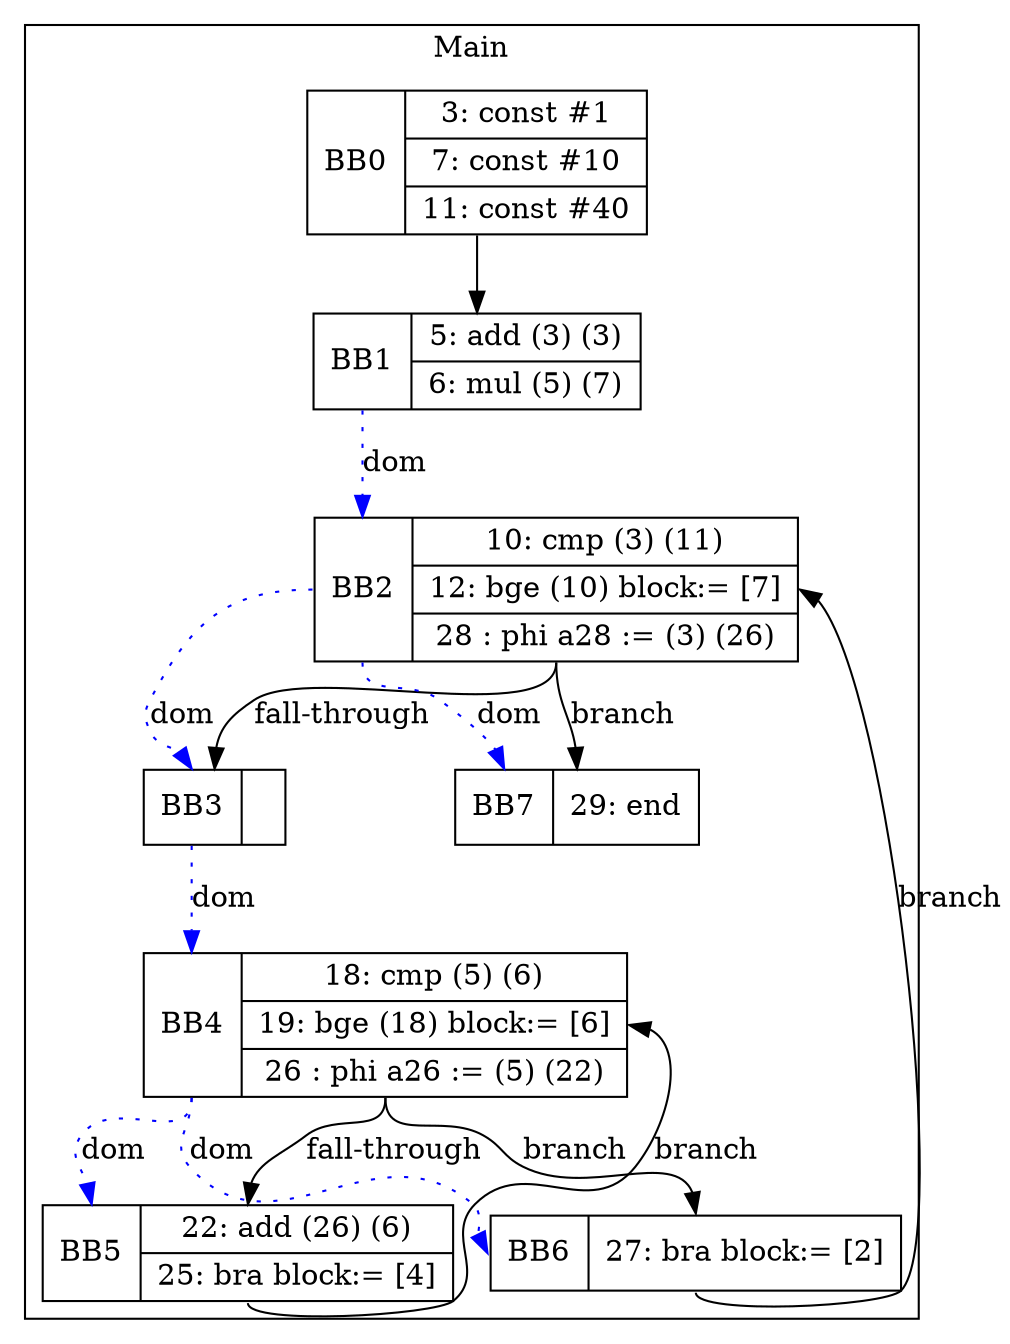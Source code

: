 digraph G {
node [shape=record];
subgraph cluster_main{
label = "Main";
BB0 [shape=record, label="<b>BB0|{3: const #1|7: const #10|11: const #40}"];
BB1 [shape=record, label="<b>BB1|{5: add (3) (3)|6: mul (5) (7)}"];
BB2 [shape=record, label="<b>BB2|{10: cmp (3) (11)|12: bge (10) block:= [7]|28 : phi a28 := (3) (26)}"];
BB3 [shape=record, label="<b>BB3|}"];
BB4 [shape=record, label="<b>BB4|{18: cmp (5) (6)|19: bge (18) block:= [6]|26 : phi a26 := (5) (22)}"];
BB5 [shape=record, label="<b>BB5|{22: add (26) (6)|25: bra block:= [4]}"];
BB6 [shape=record, label="<b>BB6|{27: bra block:= [2]}"];
BB7 [shape=record, label="<b>BB7|{29: end}"];
}
BB0:s -> BB1:n ;
BB1:b -> BB2:b [color=blue, style=dotted, label="dom"];
BB3:b -> BB4:b [color=blue, style=dotted, label="dom"];
BB2:b -> BB7:b [color=blue, style=dotted, label="dom"];
BB4:b -> BB6:b [color=blue, style=dotted, label="dom"];
BB2:b -> BB3:b [color=blue, style=dotted, label="dom"];
BB4:b -> BB5:b [color=blue, style=dotted, label="dom"];
BB4:s -> BB6:n [label="branch"];
BB2:s -> BB7:n [label="branch"];
BB6:s -> BB2:e [label="branch"];
BB5:s -> BB4:e [label="branch"];
BB2:s -> BB3:n [label="fall-through"];
BB4:s -> BB5:n [label="fall-through"];
}
